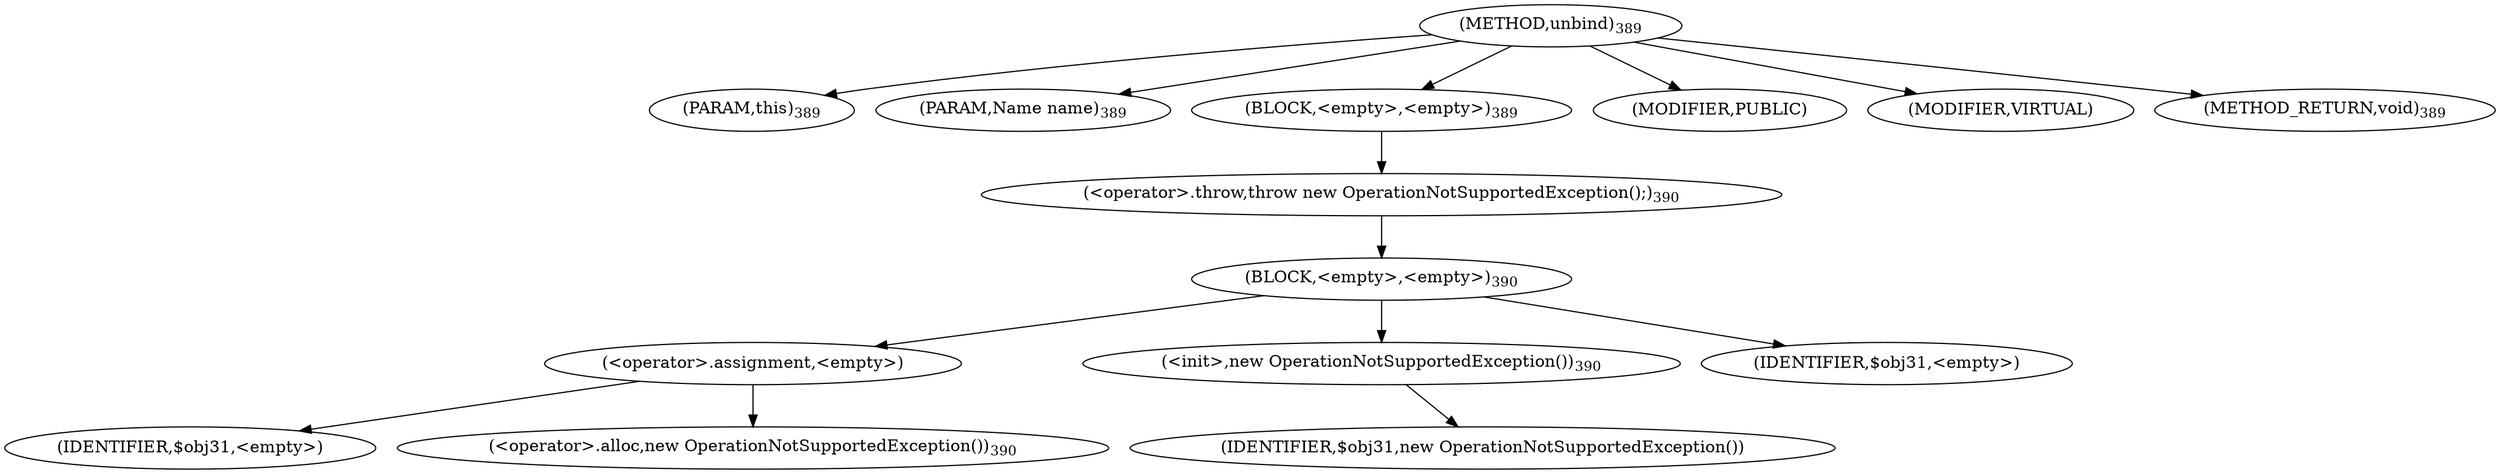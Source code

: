 digraph "unbind" {  
"1354" [label = <(METHOD,unbind)<SUB>389</SUB>> ]
"1355" [label = <(PARAM,this)<SUB>389</SUB>> ]
"1356" [label = <(PARAM,Name name)<SUB>389</SUB>> ]
"1357" [label = <(BLOCK,&lt;empty&gt;,&lt;empty&gt;)<SUB>389</SUB>> ]
"1358" [label = <(&lt;operator&gt;.throw,throw new OperationNotSupportedException();)<SUB>390</SUB>> ]
"1359" [label = <(BLOCK,&lt;empty&gt;,&lt;empty&gt;)<SUB>390</SUB>> ]
"1360" [label = <(&lt;operator&gt;.assignment,&lt;empty&gt;)> ]
"1361" [label = <(IDENTIFIER,$obj31,&lt;empty&gt;)> ]
"1362" [label = <(&lt;operator&gt;.alloc,new OperationNotSupportedException())<SUB>390</SUB>> ]
"1363" [label = <(&lt;init&gt;,new OperationNotSupportedException())<SUB>390</SUB>> ]
"1364" [label = <(IDENTIFIER,$obj31,new OperationNotSupportedException())> ]
"1365" [label = <(IDENTIFIER,$obj31,&lt;empty&gt;)> ]
"1366" [label = <(MODIFIER,PUBLIC)> ]
"1367" [label = <(MODIFIER,VIRTUAL)> ]
"1368" [label = <(METHOD_RETURN,void)<SUB>389</SUB>> ]
  "1354" -> "1355" 
  "1354" -> "1356" 
  "1354" -> "1357" 
  "1354" -> "1366" 
  "1354" -> "1367" 
  "1354" -> "1368" 
  "1357" -> "1358" 
  "1358" -> "1359" 
  "1359" -> "1360" 
  "1359" -> "1363" 
  "1359" -> "1365" 
  "1360" -> "1361" 
  "1360" -> "1362" 
  "1363" -> "1364" 
}
